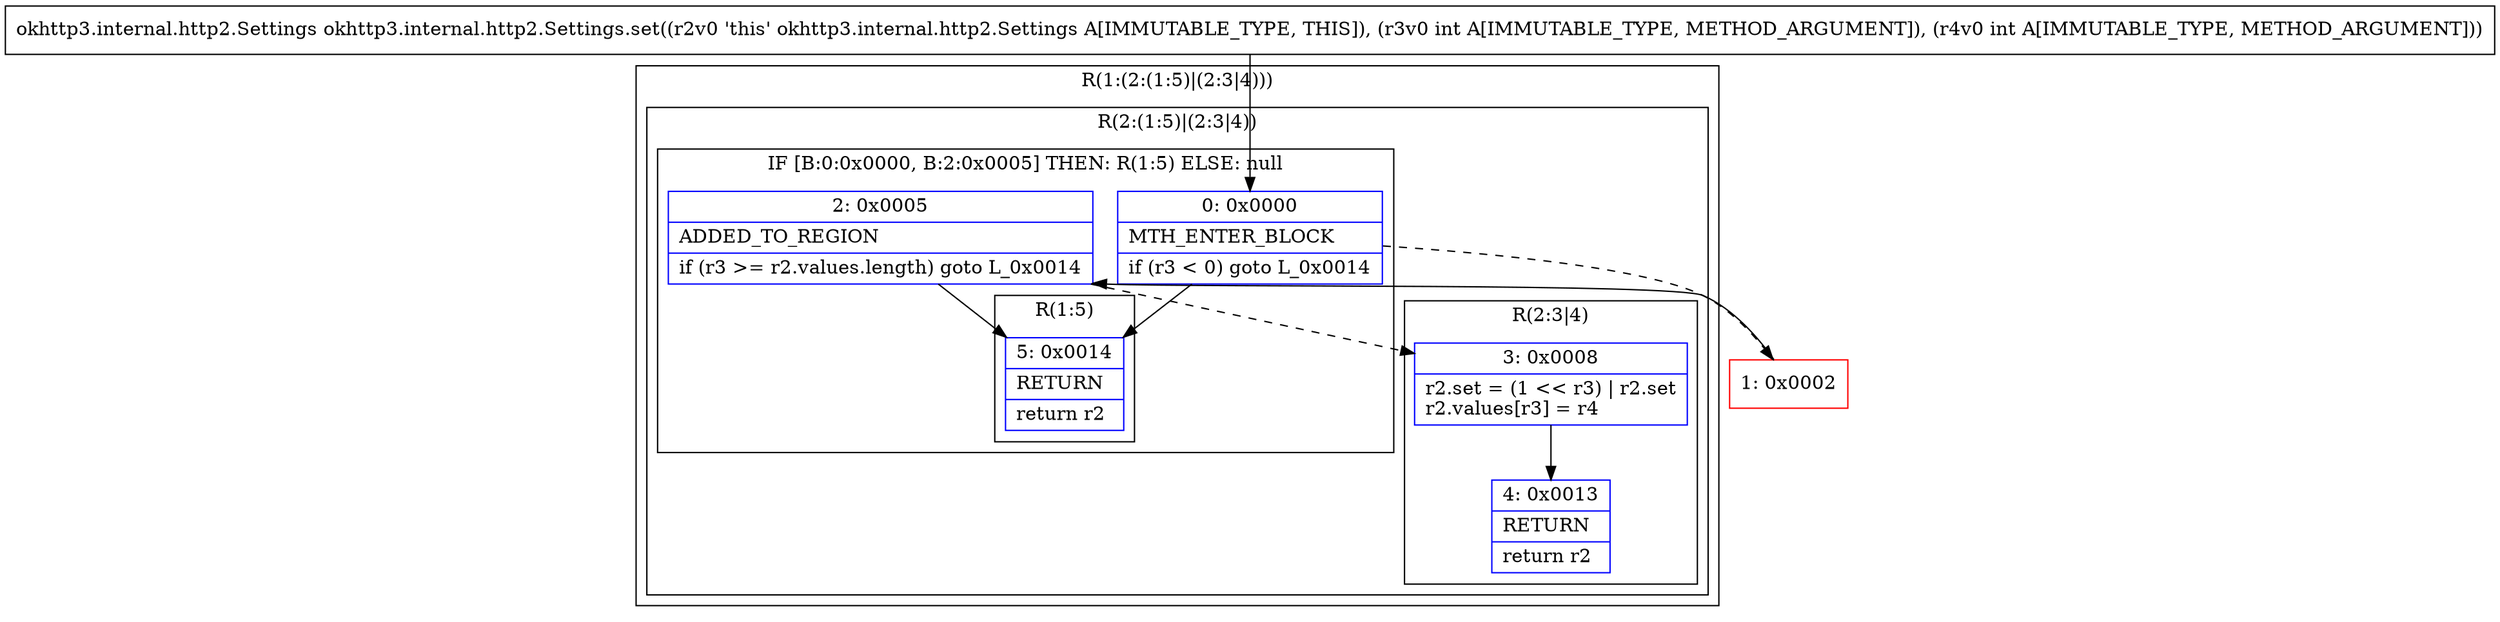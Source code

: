 digraph "CFG forokhttp3.internal.http2.Settings.set(II)Lokhttp3\/internal\/http2\/Settings;" {
subgraph cluster_Region_988467258 {
label = "R(1:(2:(1:5)|(2:3|4)))";
node [shape=record,color=blue];
subgraph cluster_Region_1493392095 {
label = "R(2:(1:5)|(2:3|4))";
node [shape=record,color=blue];
subgraph cluster_IfRegion_1945579244 {
label = "IF [B:0:0x0000, B:2:0x0005] THEN: R(1:5) ELSE: null";
node [shape=record,color=blue];
Node_0 [shape=record,label="{0\:\ 0x0000|MTH_ENTER_BLOCK\l|if (r3 \< 0) goto L_0x0014\l}"];
Node_2 [shape=record,label="{2\:\ 0x0005|ADDED_TO_REGION\l|if (r3 \>= r2.values.length) goto L_0x0014\l}"];
subgraph cluster_Region_1424789534 {
label = "R(1:5)";
node [shape=record,color=blue];
Node_5 [shape=record,label="{5\:\ 0x0014|RETURN\l|return r2\l}"];
}
}
subgraph cluster_Region_946598329 {
label = "R(2:3|4)";
node [shape=record,color=blue];
Node_3 [shape=record,label="{3\:\ 0x0008|r2.set = (1 \<\< r3) \| r2.set\lr2.values[r3] = r4\l}"];
Node_4 [shape=record,label="{4\:\ 0x0013|RETURN\l|return r2\l}"];
}
}
}
Node_1 [shape=record,color=red,label="{1\:\ 0x0002}"];
MethodNode[shape=record,label="{okhttp3.internal.http2.Settings okhttp3.internal.http2.Settings.set((r2v0 'this' okhttp3.internal.http2.Settings A[IMMUTABLE_TYPE, THIS]), (r3v0 int A[IMMUTABLE_TYPE, METHOD_ARGUMENT]), (r4v0 int A[IMMUTABLE_TYPE, METHOD_ARGUMENT])) }"];
MethodNode -> Node_0;
Node_0 -> Node_1[style=dashed];
Node_0 -> Node_5;
Node_2 -> Node_3[style=dashed];
Node_2 -> Node_5;
Node_3 -> Node_4;
Node_1 -> Node_2;
}

